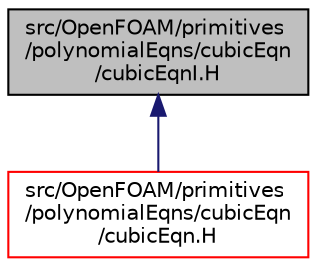digraph "src/OpenFOAM/primitives/polynomialEqns/cubicEqn/cubicEqnI.H"
{
  bgcolor="transparent";
  edge [fontname="Helvetica",fontsize="10",labelfontname="Helvetica",labelfontsize="10"];
  node [fontname="Helvetica",fontsize="10",shape=record];
  Node1 [label="src/OpenFOAM/primitives\l/polynomialEqns/cubicEqn\l/cubicEqnI.H",height=0.2,width=0.4,color="black", fillcolor="grey75", style="filled" fontcolor="black"];
  Node1 -> Node2 [dir="back",color="midnightblue",fontsize="10",style="solid",fontname="Helvetica"];
  Node2 [label="src/OpenFOAM/primitives\l/polynomialEqns/cubicEqn\l/cubicEqn.H",height=0.2,width=0.4,color="red",URL="$cubicEqn_8H.html"];
}
